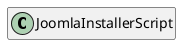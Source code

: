 @startuml
set namespaceSeparator \\
hide members
hide << alias >> circle

class JoomlaInstallerScript
@enduml
